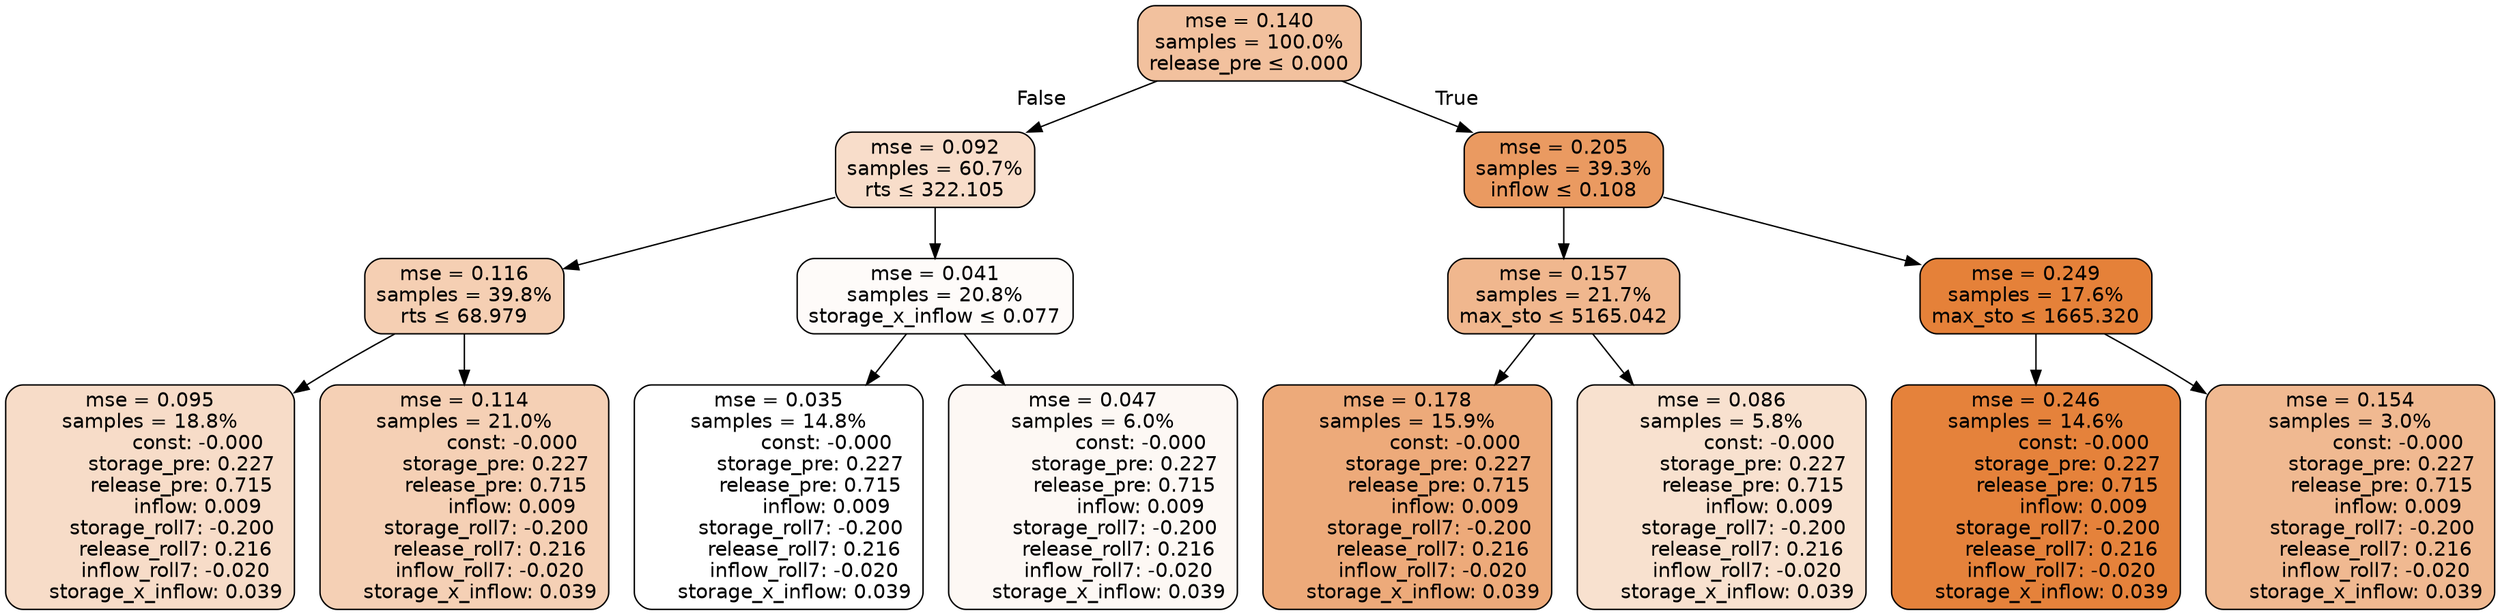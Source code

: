 digraph tree {
node [shape=rectangle, style="filled, rounded", color="black", fontname=helvetica] ;
edge [fontname=helvetica] ;
	"0" [label="mse = 0.140
samples = 100.0%
release_pre &le; 0.000", fillcolor="#f2c19e"]
	"1" [label="mse = 0.092
samples = 60.7%
rts &le; 322.105", fillcolor="#f8ddca"]
	"2" [label="mse = 0.116
samples = 39.8%
rts &le; 68.979", fillcolor="#f5cfb3"]
	"3" [label="mse = 0.095
samples = 18.8%
               const: -0.000
          storage_pre: 0.227
          release_pre: 0.715
               inflow: 0.009
       storage_roll7: -0.200
        release_roll7: 0.216
        inflow_roll7: -0.020
     storage_x_inflow: 0.039", fillcolor="#f7dcc8"]
	"4" [label="mse = 0.114
samples = 21.0%
               const: -0.000
          storage_pre: 0.227
          release_pre: 0.715
               inflow: 0.009
       storage_roll7: -0.200
        release_roll7: 0.216
        inflow_roll7: -0.020
     storage_x_inflow: 0.039", fillcolor="#f5d0b5"]
	"5" [label="mse = 0.041
samples = 20.8%
storage_x_inflow &le; 0.077", fillcolor="#fefbf9"]
	"6" [label="mse = 0.035
samples = 14.8%
               const: -0.000
          storage_pre: 0.227
          release_pre: 0.715
               inflow: 0.009
       storage_roll7: -0.200
        release_roll7: 0.216
        inflow_roll7: -0.020
     storage_x_inflow: 0.039", fillcolor="#ffffff"]
	"7" [label="mse = 0.047
samples = 6.0%
               const: -0.000
          storage_pre: 0.227
          release_pre: 0.715
               inflow: 0.009
       storage_roll7: -0.200
        release_roll7: 0.216
        inflow_roll7: -0.020
     storage_x_inflow: 0.039", fillcolor="#fdf8f4"]
	"8" [label="mse = 0.205
samples = 39.3%
inflow &le; 0.108", fillcolor="#ea9a61"]
	"9" [label="mse = 0.157
samples = 21.7%
max_sto &le; 5165.042", fillcolor="#f0b78e"]
	"10" [label="mse = 0.178
samples = 15.9%
               const: -0.000
          storage_pre: 0.227
          release_pre: 0.715
               inflow: 0.009
       storage_roll7: -0.200
        release_roll7: 0.216
        inflow_roll7: -0.020
     storage_x_inflow: 0.039", fillcolor="#edaa7a"]
	"11" [label="mse = 0.086
samples = 5.8%
               const: -0.000
          storage_pre: 0.227
          release_pre: 0.715
               inflow: 0.009
       storage_roll7: -0.200
        release_roll7: 0.216
        inflow_roll7: -0.020
     storage_x_inflow: 0.039", fillcolor="#f8e1cf"]
	"12" [label="mse = 0.249
samples = 17.6%
max_sto &le; 1665.320", fillcolor="#e58139"]
	"13" [label="mse = 0.246
samples = 14.6%
               const: -0.000
          storage_pre: 0.227
          release_pre: 0.715
               inflow: 0.009
       storage_roll7: -0.200
        release_roll7: 0.216
        inflow_roll7: -0.020
     storage_x_inflow: 0.039", fillcolor="#e5823b"]
	"14" [label="mse = 0.154
samples = 3.0%
               const: -0.000
          storage_pre: 0.227
          release_pre: 0.715
               inflow: 0.009
       storage_roll7: -0.200
        release_roll7: 0.216
        inflow_roll7: -0.020
     storage_x_inflow: 0.039", fillcolor="#f0b991"]

	"0" -> "1" [labeldistance=2.5, labelangle=45, headlabel="False"]
	"1" -> "2"
	"2" -> "3"
	"2" -> "4"
	"1" -> "5"
	"5" -> "6"
	"5" -> "7"
	"0" -> "8" [labeldistance=2.5, labelangle=-45, headlabel="True"]
	"8" -> "9"
	"9" -> "10"
	"9" -> "11"
	"8" -> "12"
	"12" -> "13"
	"12" -> "14"
}